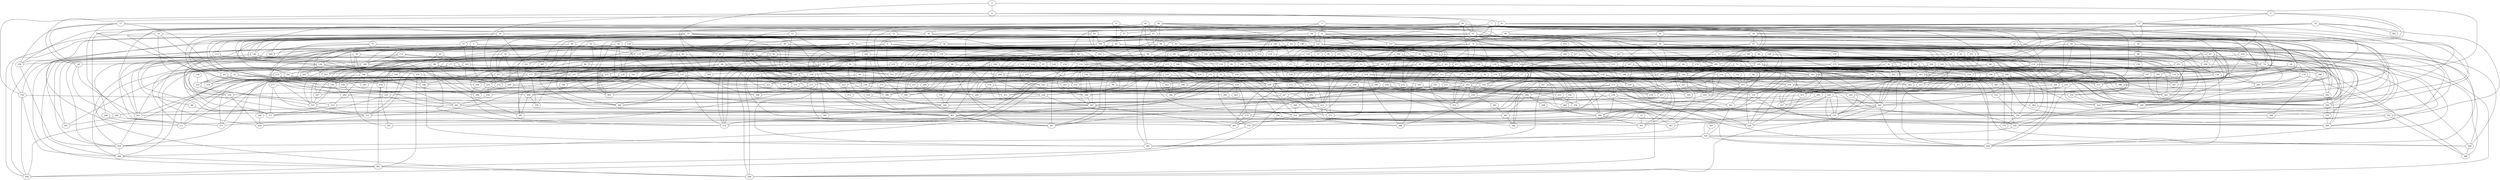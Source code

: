 strict graph "gnp_random_graph(400,0.015)" {
0;
1;
2;
3;
4;
5;
6;
7;
8;
9;
10;
11;
12;
13;
14;
15;
16;
17;
18;
19;
20;
21;
22;
23;
24;
25;
26;
27;
28;
29;
30;
31;
32;
33;
34;
35;
36;
37;
38;
39;
40;
41;
42;
43;
44;
45;
46;
47;
48;
49;
50;
51;
52;
53;
54;
55;
56;
57;
58;
59;
60;
61;
62;
63;
64;
65;
66;
67;
68;
69;
70;
71;
72;
73;
74;
75;
76;
77;
78;
79;
80;
81;
82;
83;
84;
85;
86;
87;
88;
89;
90;
91;
92;
93;
94;
95;
96;
97;
98;
99;
100;
101;
102;
103;
104;
105;
106;
107;
108;
109;
110;
111;
112;
113;
114;
115;
116;
117;
118;
119;
120;
121;
122;
123;
124;
125;
126;
127;
128;
129;
130;
131;
132;
133;
134;
135;
136;
137;
138;
139;
140;
141;
142;
143;
144;
145;
146;
147;
148;
149;
150;
151;
152;
153;
154;
155;
156;
157;
158;
159;
160;
161;
162;
163;
164;
165;
166;
167;
168;
169;
170;
171;
172;
173;
174;
175;
176;
177;
178;
179;
180;
181;
182;
183;
184;
185;
186;
187;
188;
189;
190;
191;
192;
193;
194;
195;
196;
197;
198;
199;
200;
201;
202;
203;
204;
205;
206;
207;
208;
209;
210;
211;
212;
213;
214;
215;
216;
217;
218;
219;
220;
221;
222;
223;
224;
225;
226;
227;
228;
229;
230;
231;
232;
233;
234;
235;
236;
237;
238;
239;
240;
241;
242;
243;
244;
245;
246;
247;
248;
249;
250;
251;
252;
253;
254;
255;
256;
257;
258;
259;
260;
261;
262;
263;
264;
265;
266;
267;
268;
269;
270;
271;
272;
273;
274;
275;
276;
277;
278;
279;
280;
281;
282;
283;
284;
285;
286;
287;
288;
289;
290;
291;
292;
293;
294;
295;
296;
297;
298;
299;
300;
301;
302;
303;
304;
305;
306;
307;
308;
309;
310;
311;
312;
313;
314;
315;
316;
317;
318;
319;
320;
321;
322;
323;
324;
325;
326;
327;
328;
329;
330;
331;
332;
333;
334;
335;
336;
337;
338;
339;
340;
341;
342;
343;
344;
345;
346;
347;
348;
349;
350;
351;
352;
353;
354;
355;
356;
357;
358;
359;
360;
361;
362;
363;
364;
365;
366;
367;
368;
369;
370;
371;
372;
373;
374;
375;
376;
377;
378;
379;
380;
381;
382;
383;
384;
385;
386;
387;
388;
389;
390;
391;
392;
393;
394;
395;
396;
397;
398;
399;
0 -- 27  [is_available=True, prob="0.51019148944"];
0 -- 28  [is_available=True, prob="0.994513896391"];
0 -- 302  [is_available=True, prob="1.0"];
0 -- 143  [is_available=True, prob="1.0"];
1 -- 130  [is_available=True, prob="1.0"];
1 -- 135  [is_available=True, prob="0.308744766303"];
1 -- 348  [is_available=True, prob="1.0"];
1 -- 143  [is_available=True, prob="0.526939648629"];
1 -- 370  [is_available=True, prob="0.611807300163"];
1 -- 249  [is_available=True, prob="0.939449463908"];
1 -- 91  [is_available=True, prob="0.245050622857"];
1 -- 252  [is_available=True, prob="1.0"];
1 -- 381  [is_available=True, prob="0.666271132657"];
2 -- 380  [is_available=True, prob="0.172078458217"];
2 -- 347  [is_available=True, prob="1.0"];
2 -- 4  [is_available=True, prob="0.638311220794"];
3 -- 132  [is_available=True, prob="0.933905813749"];
3 -- 8  [is_available=True, prob="0.264752852107"];
3 -- 140  [is_available=True, prob="0.0602033063199"];
3 -- 302  [is_available=True, prob="1.0"];
3 -- 112  [is_available=True, prob="0.662469474996"];
3 -- 148  [is_available=True, prob="0.213567827825"];
3 -- 348  [is_available=True, prob="1.0"];
4 -- 41  [is_available=True, prob="0.125674320777"];
4 -- 249  [is_available=True, prob="0.831969717939"];
4 -- 150  [is_available=True, prob="0.486824674205"];
4 -- 31  [is_available=True, prob="0.268032214878"];
5 -- 272  [is_available=True, prob="0.960960120672"];
5 -- 51  [is_available=True, prob="0.841459734291"];
5 -- 196  [is_available=True, prob="0.904649033279"];
5 -- 219  [is_available=True, prob="1.0"];
5 -- 343  [is_available=True, prob="1.0"];
6 -- 57  [is_available=True, prob="0.339987835837"];
6 -- 282  [is_available=True, prob="0.432117641124"];
6 -- 83  [is_available=True, prob="0.799818338208"];
6 -- 244  [is_available=True, prob="0.717651146252"];
6 -- 101  [is_available=True, prob="0.80876413778"];
7 -- 322  [is_available=True, prob="0.528030158062"];
7 -- 315  [is_available=True, prob="0.141367485713"];
7 -- 262  [is_available=True, prob="0.34452506041"];
7 -- 231  [is_available=True, prob="1.0"];
7 -- 206  [is_available=True, prob="0.68053950035"];
7 -- 175  [is_available=True, prob="0.312937378788"];
7 -- 240  [is_available=True, prob="1.0"];
7 -- 312  [is_available=True, prob="0.416015447591"];
7 -- 57  [is_available=True, prob="0.846915729713"];
7 -- 271  [is_available=True, prob="1.0"];
8 -- 164  [is_available=True, prob="0.207288360914"];
8 -- 54  [is_available=True, prob="0.870157432579"];
8 -- 235  [is_available=True, prob="0.307234575179"];
8 -- 49  [is_available=True, prob="0.667663460298"];
8 -- 115  [is_available=True, prob="0.693358790272"];
8 -- 340  [is_available=True, prob="0.616127707142"];
8 -- 118  [is_available=True, prob="0.238029001774"];
8 -- 122  [is_available=True, prob="1.0"];
8 -- 157  [is_available=True, prob="0.886736402729"];
9 -- 161  [is_available=True, prob="0.464232317728"];
9 -- 260  [is_available=True, prob="0.442004913065"];
9 -- 39  [is_available=True, prob="1.0"];
9 -- 364  [is_available=True, prob="0.160673191951"];
9 -- 298  [is_available=True, prob="0.548516776288"];
9 -- 395  [is_available=True, prob="0.235647050914"];
9 -- 44  [is_available=True, prob="0.634246750087"];
9 -- 146  [is_available=True, prob="0.0559948945624"];
9 -- 92  [is_available=True, prob="0.250540373868"];
10 -- 321  [is_available=True, prob="1.0"];
10 -- 22  [is_available=True, prob="0.183798458251"];
10 -- 295  [is_available=True, prob="1.0"];
10 -- 330  [is_available=True, prob="0.673914150867"];
10 -- 327  [is_available=True, prob="0.503496667106"];
10 -- 54  [is_available=True, prob="0.833654980656"];
10 -- 152  [is_available=True, prob="0.394596120857"];
10 -- 150  [is_available=True, prob="1.0"];
11 -- 32  [is_available=True, prob="1.0"];
11 -- 224  [is_available=True, prob="0.361040542875"];
11 -- 330  [is_available=True, prob="0.748825271656"];
11 -- 15  [is_available=True, prob="0.560005943578"];
11 -- 371  [is_available=True, prob="1.0"];
11 -- 28  [is_available=True, prob="0.915681897577"];
12 -- 260  [is_available=True, prob="1.0"];
12 -- 394  [is_available=True, prob="0.857500916398"];
12 -- 240  [is_available=True, prob="0.954872311038"];
12 -- 52  [is_available=True, prob="1.0"];
12 -- 182  [is_available=True, prob="0.334984740931"];
12 -- 215  [is_available=True, prob="0.498809793954"];
13 -- 157  [is_available=True, prob="0.712092603298"];
13 -- 113  [is_available=True, prob="1.0"];
13 -- 125  [is_available=True, prob="0.043178767399"];
13 -- 61  [is_available=True, prob="1.0"];
13 -- 77  [is_available=True, prob="0.654094863558"];
14 -- 397  [is_available=True, prob="0.162501389864"];
15 -- 265  [is_available=True, prob="0.435129387909"];
15 -- 293  [is_available=True, prob="0.467687727935"];
15 -- 235  [is_available=True, prob="1.0"];
16 -- 122  [is_available=True, prob="1.0"];
16 -- 308  [is_available=True, prob="0.62203577792"];
16 -- 394  [is_available=True, prob="0.872609808664"];
16 -- 334  [is_available=True, prob="0.331617909691"];
17 -- 265  [is_available=True, prob="0.787750417215"];
17 -- 234  [is_available=True, prob="1.0"];
17 -- 164  [is_available=True, prob="0.310987781915"];
18 -- 216  [is_available=True, prob="0.658077145386"];
18 -- 114  [is_available=True, prob="0.446046360706"];
19 -- 234  [is_available=True, prob="1.0"];
19 -- 267  [is_available=True, prob="0.637102545243"];
19 -- 342  [is_available=True, prob="0.314319769157"];
19 -- 119  [is_available=True, prob="0.779637050324"];
20 -- 162  [is_available=True, prob="0.126777584568"];
20 -- 357  [is_available=True, prob="1.0"];
20 -- 206  [is_available=True, prob="1.0"];
20 -- 382  [is_available=True, prob="1.0"];
20 -- 29  [is_available=True, prob="0.0391482265835"];
20 -- 254  [is_available=True, prob="1.0"];
21 -- 262  [is_available=True, prob="0.330165587065"];
21 -- 55  [is_available=True, prob="0.303885806118"];
21 -- 77  [is_available=True, prob="0.0608756285641"];
21 -- 119  [is_available=True, prob="1.0"];
21 -- 378  [is_available=True, prob="0.806070147016"];
21 -- 60  [is_available=True, prob="1.0"];
21 -- 317  [is_available=True, prob="0.289833261086"];
22 -- 368  [is_available=True, prob="0.863442080766"];
22 -- 316  [is_available=True, prob="0.187240059736"];
22 -- 250  [is_available=True, prob="0.551792498968"];
22 -- 334  [is_available=True, prob="0.930422727881"];
23 -- 329  [is_available=True, prob="0.83782811884"];
23 -- 154  [is_available=True, prob="0.59853351263"];
23 -- 131  [is_available=True, prob="0.649289676714"];
23 -- 28  [is_available=True, prob="1.0"];
23 -- 239  [is_available=True, prob="0.213381805454"];
24 -- 48  [is_available=True, prob="0.258775887482"];
24 -- 297  [is_available=True, prob="1.0"];
24 -- 179  [is_available=True, prob="0.865767713923"];
25 -- 290  [is_available=True, prob="0.473496570368"];
25 -- 350  [is_available=True, prob="0.433991681712"];
25 -- 214  [is_available=True, prob="0.412342265069"];
26 -- 32  [is_available=True, prob="0.481419679979"];
26 -- 160  [is_available=True, prob="0.876878538511"];
26 -- 34  [is_available=True, prob="0.0127509485576"];
26 -- 390  [is_available=True, prob="1.0"];
26 -- 72  [is_available=True, prob="0.0501870051355"];
26 -- 329  [is_available=True, prob="0.28140529828"];
26 -- 212  [is_available=True, prob="0.400936107194"];
26 -- 53  [is_available=True, prob="0.0496015512017"];
26 -- 56  [is_available=True, prob="1.0"];
26 -- 317  [is_available=True, prob="1.0"];
26 -- 318  [is_available=True, prob="0.768924461211"];
26 -- 31  [is_available=True, prob="0.789270409002"];
27 -- 129  [is_available=True, prob="0.552168826206"];
27 -- 197  [is_available=True, prob="0.00317172996346"];
27 -- 295  [is_available=True, prob="0.194420875072"];
27 -- 40  [is_available=True, prob="0.11218439025"];
27 -- 265  [is_available=True, prob="0.605989000456"];
27 -- 267  [is_available=True, prob="0.232671396238"];
27 -- 204  [is_available=True, prob="0.802641309976"];
27 -- 270  [is_available=True, prob="1.0"];
27 -- 332  [is_available=True, prob="1.0"];
27 -- 253  [is_available=True, prob="0.643770802436"];
28 -- 296  [is_available=True, prob="0.422554424687"];
28 -- 345  [is_available=True, prob="0.807162423551"];
29 -- 65  [is_available=True, prob="1.0"];
29 -- 109  [is_available=True, prob="0.289567182641"];
29 -- 213  [is_available=True, prob="0.0206144019858"];
29 -- 184  [is_available=True, prob="0.426475273991"];
29 -- 315  [is_available=True, prob="1.0"];
29 -- 94  [is_available=True, prob="1.0"];
30 -- 386  [is_available=True, prob="0.799003596205"];
30 -- 43  [is_available=True, prob="0.61930240333"];
30 -- 358  [is_available=True, prob="0.0314651984883"];
30 -- 138  [is_available=True, prob="0.236964009167"];
30 -- 331  [is_available=True, prob="0.0129762777736"];
30 -- 47  [is_available=True, prob="0.0650567861263"];
30 -- 209  [is_available=True, prob="1.0"];
30 -- 211  [is_available=True, prob="1.0"];
31 -- 257  [is_available=True, prob="0.749482709428"];
31 -- 228  [is_available=True, prob="1.0"];
31 -- 69  [is_available=True, prob="0.911562451231"];
31 -- 295  [is_available=True, prob="0.633636560104"];
31 -- 183  [is_available=True, prob="0.417663316"];
31 -- 59  [is_available=True, prob="0.231391386717"];
31 -- 380  [is_available=True, prob="0.667468741402"];
32 -- 395  [is_available=True, prob="0.779263564806"];
32 -- 232  [is_available=True, prob="0.527050500469"];
32 -- 45  [is_available=True, prob="1.0"];
32 -- 286  [is_available=True, prob="0.278961518329"];
32 -- 159  [is_available=True, prob="0.0706319384765"];
33 -- 225  [is_available=True, prob="0.365873111681"];
33 -- 138  [is_available=True, prob="1.0"];
33 -- 396  [is_available=True, prob="0.296825992372"];
33 -- 275  [is_available=True, prob="0.781843175987"];
33 -- 182  [is_available=True, prob="0.843132105642"];
33 -- 311  [is_available=True, prob="0.331242871646"];
34 -- 357  [is_available=True, prob="0.559691833124"];
34 -- 304  [is_available=True, prob="0.598549429023"];
34 -- 114  [is_available=True, prob="1.0"];
34 -- 339  [is_available=True, prob="0.930821034455"];
34 -- 282  [is_available=True, prob="0.785077319243"];
34 -- 190  [is_available=True, prob="0.55287585184"];
35 -- 139  [is_available=True, prob="0.957988291266"];
35 -- 319  [is_available=True, prob="0.855216512377"];
36 -- 80  [is_available=True, prob="0.549016180315"];
36 -- 128  [is_available=True, prob="0.550591391061"];
36 -- 130  [is_available=True, prob="0.407927775687"];
36 -- 156  [is_available=True, prob="0.475575104951"];
36 -- 125  [is_available=True, prob="1.0"];
37 -- 215  [is_available=True, prob="0.670031163394"];
37 -- 119  [is_available=True, prob="0.862388614067"];
38 -- 328  [is_available=True, prob="1.0"];
38 -- 331  [is_available=True, prob="0.959166926722"];
38 -- 186  [is_available=True, prob="0.0759397942324"];
38 -- 195  [is_available=True, prob="1.0"];
38 -- 295  [is_available=True, prob="1.0"];
39 -- 232  [is_available=True, prob="0.503501810088"];
39 -- 346  [is_available=True, prob="0.480492242947"];
39 -- 156  [is_available=True, prob="0.625870194832"];
39 -- 237  [is_available=True, prob="0.428889344712"];
40 -- 112  [is_available=True, prob="0.737285131485"];
40 -- 307  [is_available=True, prob="0.310148877329"];
40 -- 250  [is_available=True, prob="1.0"];
40 -- 55  [is_available=True, prob="0.790858007572"];
41 -- 64  [is_available=True, prob="1.0"];
41 -- 326  [is_available=True, prob="0.335867730484"];
41 -- 371  [is_available=True, prob="0.925493733992"];
41 -- 85  [is_available=True, prob="1.0"];
41 -- 312  [is_available=True, prob="0.012555117423"];
41 -- 351  [is_available=True, prob="0.912159542052"];
42 -- 330  [is_available=True, prob="0.15877835833"];
42 -- 43  [is_available=True, prob="1.0"];
42 -- 220  [is_available=True, prob="0.353223820411"];
42 -- 245  [is_available=True, prob="1.0"];
42 -- 247  [is_available=True, prob="0.860340605911"];
43 -- 288  [is_available=True, prob="1.0"];
43 -- 322  [is_available=True, prob="1.0"];
43 -- 72  [is_available=True, prob="1.0"];
43 -- 109  [is_available=True, prob="0.882773425324"];
43 -- 283  [is_available=True, prob="1.0"];
44 -- 253  [is_available=True, prob="1.0"];
44 -- 189  [is_available=True, prob="0.640429787169"];
44 -- 119  [is_available=True, prob="0.0645956596644"];
45 -- 49  [is_available=True, prob="1.0"];
45 -- 107  [is_available=True, prob="1.0"];
45 -- 161  [is_available=True, prob="1.0"];
46 -- 293  [is_available=True, prob="0.968670485956"];
46 -- 359  [is_available=True, prob="1.0"];
46 -- 329  [is_available=True, prob="0.163674424926"];
46 -- 205  [is_available=True, prob="0.0994168046091"];
46 -- 206  [is_available=True, prob="0.452798723238"];
46 -- 282  [is_available=True, prob="0.0215131911944"];
47 -- 380  [is_available=True, prob="1.0"];
47 -- 84  [is_available=True, prob="0.0124444553166"];
47 -- 310  [is_available=True, prob="0.714440688282"];
48 -- 261  [is_available=True, prob="0.312445595626"];
48 -- 313  [is_available=True, prob="0.515191599438"];
48 -- 252  [is_available=True, prob="0.183650851281"];
48 -- 158  [is_available=True, prob="0.0507413729318"];
48 -- 389  [is_available=True, prob="0.433743550788"];
49 -- 387  [is_available=True, prob="0.150213304487"];
49 -- 295  [is_available=True, prob="0.854591948772"];
49 -- 375  [is_available=True, prob="0.347830168667"];
49 -- 81  [is_available=True, prob="0.289591848927"];
49 -- 182  [is_available=True, prob="1.0"];
49 -- 119  [is_available=True, prob="0.131633761095"];
49 -- 121  [is_available=True, prob="1.0"];
50 -- 207  [is_available=True, prob="1.0"];
50 -- 196  [is_available=True, prob="1.0"];
50 -- 215  [is_available=True, prob="0.248380201081"];
50 -- 87  [is_available=True, prob="0.153990631266"];
51 -- 321  [is_available=True, prob="1.0"];
51 -- 195  [is_available=True, prob="0.754075067559"];
51 -- 343  [is_available=True, prob="0.203412638222"];
51 -- 125  [is_available=True, prob="0.015992897209"];
51 -- 223  [is_available=True, prob="0.388654114907"];
52 -- 354  [is_available=True, prob="1.0"];
52 -- 232  [is_available=True, prob="1.0"];
52 -- 137  [is_available=True, prob="1.0"];
52 -- 368  [is_available=True, prob="1.0"];
52 -- 306  [is_available=True, prob="0.109870640059"];
52 -- 115  [is_available=True, prob="0.241591276948"];
52 -- 377  [is_available=True, prob="0.178927709966"];
52 -- 345  [is_available=True, prob="0.190684579088"];
52 -- 95  [is_available=True, prob="0.044072533799"];
53 -- 224  [is_available=True, prob="0.660524462904"];
53 -- 99  [is_available=True, prob="1.0"];
53 -- 295  [is_available=True, prob="1.0"];
53 -- 368  [is_available=True, prob="1.0"];
53 -- 114  [is_available=True, prob="0.802316225447"];
54 -- 75  [is_available=True, prob="0.622845851581"];
54 -- 100  [is_available=True, prob="0.743273843247"];
54 -- 150  [is_available=True, prob="0.606867455158"];
55 -- 201  [is_available=True, prob="0.0361252525546"];
55 -- 366  [is_available=True, prob="1.0"];
55 -- 303  [is_available=True, prob="0.30388948817"];
55 -- 209  [is_available=True, prob="0.870378204846"];
55 -- 307  [is_available=True, prob="0.303022088885"];
55 -- 218  [is_available=True, prob="1.0"];
55 -- 155  [is_available=True, prob="0.867078051215"];
55 -- 188  [is_available=True, prob="0.932509372824"];
55 -- 221  [is_available=True, prob="1.0"];
56 -- 325  [is_available=True, prob="0.935394732032"];
56 -- 174  [is_available=True, prob="0.369039676828"];
56 -- 86  [is_available=True, prob="1.0"];
56 -- 111  [is_available=True, prob="0.333304457015"];
57 -- 169  [is_available=True, prob="0.485026604721"];
57 -- 109  [is_available=True, prob="0.921622133976"];
58 -- 67  [is_available=True, prob="0.901333718096"];
58 -- 100  [is_available=True, prob="1.0"];
58 -- 388  [is_available=True, prob="0.23231440556"];
58 -- 369  [is_available=True, prob="0.2571677388"];
58 -- 313  [is_available=True, prob="0.306014130796"];
58 -- 223  [is_available=True, prob="0.104571850532"];
58 -- 383  [is_available=True, prob="1.0"];
59 -- 133  [is_available=True, prob="0.694889513594"];
59 -- 199  [is_available=True, prob="0.806198495409"];
59 -- 205  [is_available=True, prob="0.409979767639"];
59 -- 303  [is_available=True, prob="1.0"];
59 -- 189  [is_available=True, prob="0.167132603494"];
60 -- 133  [is_available=True, prob="1.0"];
60 -- 359  [is_available=True, prob="0.763343818597"];
60 -- 364  [is_available=True, prob="0.883437245657"];
60 -- 236  [is_available=True, prob="1.0"];
60 -- 339  [is_available=True, prob="1.0"];
60 -- 345  [is_available=True, prob="0.00729169641104"];
60 -- 190  [is_available=True, prob="0.281089219444"];
60 -- 127  [is_available=True, prob="1.0"];
61 -- 132  [is_available=True, prob="0.375307086243"];
61 -- 236  [is_available=True, prob="0.366112001594"];
61 -- 335  [is_available=True, prob="0.045436029196"];
61 -- 212  [is_available=True, prob="1.0"];
61 -- 303  [is_available=True, prob="1.0"];
62 -- 169  [is_available=True, prob="0.655239569313"];
62 -- 399  [is_available=True, prob="0.378229049267"];
63 -- 272  [is_available=True, prob="0.519006853834"];
63 -- 336  [is_available=True, prob="1.0"];
63 -- 109  [is_available=True, prob="0.0717745840029"];
63 -- 222  [is_available=True, prob="1.0"];
63 -- 197  [is_available=True, prob="0.992116226352"];
64 -- 264  [is_available=True, prob="0.943080861612"];
64 -- 203  [is_available=True, prob="0.951670778751"];
64 -- 140  [is_available=True, prob="0.127250612426"];
64 -- 178  [is_available=True, prob="0.745168693331"];
64 -- 87  [is_available=True, prob="0.377338326587"];
64 -- 88  [is_available=True, prob="0.644337642097"];
64 -- 122  [is_available=True, prob="1.0"];
64 -- 265  [is_available=True, prob="0.443526093953"];
64 -- 190  [is_available=True, prob="0.40111281452"];
64 -- 319  [is_available=True, prob="0.9148025012"];
65 -- 98  [is_available=True, prob="0.656137115386"];
65 -- 229  [is_available=True, prob="0.339144837382"];
65 -- 136  [is_available=True, prob="1.0"];
65 -- 170  [is_available=True, prob="0.424443117834"];
65 -- 139  [is_available=True, prob="1.0"];
65 -- 258  [is_available=True, prob="0.531139858119"];
65 -- 121  [is_available=True, prob="0.425455488469"];
66 -- 225  [is_available=True, prob="0.159442470559"];
66 -- 99  [is_available=True, prob="0.861132432756"];
66 -- 164  [is_available=True, prob="0.479668835953"];
66 -- 70  [is_available=True, prob="1.0"];
66 -- 395  [is_available=True, prob="0.10396161217"];
66 -- 387  [is_available=True, prob="0.531935864644"];
66 -- 84  [is_available=True, prob="1.0"];
67 -- 100  [is_available=True, prob="1.0"];
67 -- 327  [is_available=True, prob="0.0676621776029"];
67 -- 72  [is_available=True, prob="0.069335592277"];
67 -- 236  [is_available=True, prob="0.0398244034998"];
67 -- 360  [is_available=True, prob="0.0707141515334"];
67 -- 319  [is_available=True, prob="1.0"];
68 -- 201  [is_available=True, prob="0.124830278948"];
68 -- 90  [is_available=True, prob="1.0"];
68 -- 307  [is_available=True, prob="1.0"];
68 -- 260  [is_available=True, prob="0.850609721399"];
68 -- 245  [is_available=True, prob="0.888957488528"];
69 -- 81  [is_available=True, prob="0.27437919829"];
69 -- 188  [is_available=True, prob="0.541461766701"];
69 -- 358  [is_available=True, prob="0.883477179777"];
70 -- 160  [is_available=True, prob="0.0125218302066"];
70 -- 259  [is_available=True, prob="0.537855788282"];
70 -- 164  [is_available=True, prob="0.117637625892"];
70 -- 332  [is_available=True, prob="0.245935429597"];
70 -- 367  [is_available=True, prob="0.90986364294"];
70 -- 307  [is_available=True, prob="0.425203630683"];
70 -- 310  [is_available=True, prob="0.921395840128"];
70 -- 379  [is_available=True, prob="0.868280303303"];
71 -- 192  [is_available=True, prob="0.919450093943"];
71 -- 233  [is_available=True, prob="0.520745793673"];
71 -- 266  [is_available=True, prob="0.661787386551"];
71 -- 262  [is_available=True, prob="0.998666341594"];
72 -- 192  [is_available=True, prob="0.347752455428"];
72 -- 179  [is_available=True, prob="0.180165368671"];
72 -- 116  [is_available=True, prob="0.137540979487"];
72 -- 355  [is_available=True, prob="0.502135806096"];
72 -- 308  [is_available=True, prob="0.0340305701742"];
72 -- 349  [is_available=True, prob="0.361486021309"];
73 -- 112  [is_available=True, prob="0.48896012106"];
73 -- 329  [is_available=True, prob="0.724068982586"];
73 -- 108  [is_available=True, prob="1.0"];
73 -- 377  [is_available=True, prob="0.617342667381"];
74 -- 385  [is_available=True, prob="0.839745796266"];
74 -- 89  [is_available=True, prob="1.0"];
74 -- 82  [is_available=True, prob="0.699603796212"];
74 -- 366  [is_available=True, prob="1.0"];
74 -- 337  [is_available=True, prob="0.96055943819"];
75 -- 390  [is_available=True, prob="0.878632417859"];
75 -- 143  [is_available=True, prob="1.0"];
75 -- 272  [is_available=True, prob="1.0"];
75 -- 276  [is_available=True, prob="0.193648217843"];
75 -- 120  [is_available=True, prob="1.0"];
75 -- 255  [is_available=True, prob="1.0"];
75 -- 159  [is_available=True, prob="0.81229273625"];
76 -- 272  [is_available=True, prob="1.0"];
76 -- 338  [is_available=True, prob="0.55258332882"];
76 -- 196  [is_available=True, prob="0.0736878494882"];
76 -- 87  [is_available=True, prob="0.919196153766"];
77 -- 191  [is_available=True, prob="0.536878312151"];
77 -- 163  [is_available=True, prob="0.734751020481"];
77 -- 338  [is_available=True, prob="0.678833177831"];
78 -- 102  [is_available=True, prob="1.0"];
78 -- 203  [is_available=True, prob="1.0"];
78 -- 301  [is_available=True, prob="1.0"];
78 -- 398  [is_available=True, prob="1.0"];
78 -- 239  [is_available=True, prob="1.0"];
78 -- 87  [is_available=True, prob="0.582342641143"];
78 -- 207  [is_available=True, prob="1.0"];
78 -- 156  [is_available=True, prob="1.0"];
79 -- 371  [is_available=True, prob="1.0"];
79 -- 245  [is_available=True, prob="0.47192788025"];
79 -- 230  [is_available=True, prob="0.00583165070771"];
80 -- 299  [is_available=True, prob="0.428612853798"];
80 -- 275  [is_available=True, prob="0.878323021896"];
80 -- 389  [is_available=True, prob="0.857697421489"];
81 -- 192  [is_available=True, prob="1.0"];
81 -- 123  [is_available=True, prob="0.446912440082"];
81 -- 244  [is_available=True, prob="1.0"];
82 -- 89  [is_available=True, prob="0.251591700687"];
82 -- 114  [is_available=True, prob="1.0"];
82 -- 154  [is_available=True, prob="1.0"];
82 -- 190  [is_available=True, prob="0.601017828067"];
83 -- 386  [is_available=True, prob="0.717599645519"];
83 -- 367  [is_available=True, prob="0.303202004134"];
83 -- 374  [is_available=True, prob="0.604632327148"];
83 -- 312  [is_available=True, prob="0.350316619352"];
83 -- 91  [is_available=True, prob="0.0786994478162"];
83 -- 286  [is_available=True, prob="0.454943072488"];
84 -- 328  [is_available=True, prob="0.329842509107"];
84 -- 275  [is_available=True, prob="0.307711358028"];
84 -- 374  [is_available=True, prob="0.286508418021"];
84 -- 251  [is_available=True, prob="1.0"];
84 -- 156  [is_available=True, prob="1.0"];
85 -- 299  [is_available=True, prob="1.0"];
85 -- 308  [is_available=True, prob="0.248785625645"];
85 -- 316  [is_available=True, prob="1.0"];
86 -- 390  [is_available=True, prob="0.312514188989"];
86 -- 396  [is_available=True, prob="0.142022016306"];
86 -- 206  [is_available=True, prob="1.0"];
86 -- 207  [is_available=True, prob="0.128888716"];
86 -- 349  [is_available=True, prob="0.374687794537"];
87 -- 332  [is_available=True, prob="0.0545099872063"];
87 -- 173  [is_available=True, prob="0.736820807154"];
87 -- 239  [is_available=True, prob="0.464880569474"];
87 -- 182  [is_available=True, prob="0.370395258922"];
88 -- 377  [is_available=True, prob="1.0"];
89 -- 288  [is_available=True, prob="0.824115584584"];
89 -- 196  [is_available=True, prob="0.592431650499"];
89 -- 198  [is_available=True, prob="0.266266845144"];
89 -- 333  [is_available=True, prob="0.962380383044"];
89 -- 275  [is_available=True, prob="0.568849695759"];
90 -- 307  [is_available=True, prob="0.933516197777"];
91 -- 258  [is_available=True, prob="1.0"];
91 -- 228  [is_available=True, prob="0.431738751168"];
91 -- 265  [is_available=True, prob="0.224119631356"];
91 -- 170  [is_available=True, prob="0.164264200719"];
91 -- 343  [is_available=True, prob="0.55485731364"];
91 -- 217  [is_available=True, prob="0.0942063329839"];
92 -- 131  [is_available=True, prob="0.126956209223"];
92 -- 391  [is_available=True, prob="0.622903287989"];
92 -- 209  [is_available=True, prob="0.864631441269"];
92 -- 244  [is_available=True, prob="0.955467797059"];
92 -- 185  [is_available=True, prob="1.0"];
92 -- 380  [is_available=True, prob="0.465050957828"];
93 -- 154  [is_available=True, prob="1.0"];
93 -- 148  [is_available=True, prob="1.0"];
93 -- 398  [is_available=True, prob="0.808041297296"];
94 -- 338  [is_available=True, prob="0.776103558438"];
94 -- 351  [is_available=True, prob="0.010479400737"];
95 -- 195  [is_available=True, prob="0.706096304923"];
95 -- 251  [is_available=True, prob="0.499764970501"];
95 -- 235  [is_available=True, prob="0.595143587717"];
96 -- 250  [is_available=True, prob="1.0"];
96 -- 261  [is_available=True, prob="0.1664731425"];
97 -- 163  [is_available=True, prob="1.0"];
97 -- 374  [is_available=True, prob="1.0"];
98 -- 192  [is_available=True, prob="1.0"];
98 -- 262  [is_available=True, prob="1.0"];
98 -- 265  [is_available=True, prob="1.0"];
98 -- 320  [is_available=True, prob="0.129388731234"];
98 -- 279  [is_available=True, prob="0.948818712677"];
98 -- 187  [is_available=True, prob="1.0"];
99 -- 259  [is_available=True, prob="0.5067198218"];
99 -- 261  [is_available=True, prob="0.464428185438"];
99 -- 367  [is_available=True, prob="1.0"];
99 -- 374  [is_available=True, prob="0.211269588081"];
99 -- 183  [is_available=True, prob="0.970926530071"];
99 -- 287  [is_available=True, prob="0.759945022316"];
100 -- 209  [is_available=True, prob="0.485922551628"];
100 -- 389  [is_available=True, prob="1.0"];
101 -- 176  [is_available=True, prob="0.802512623319"];
101 -- 372  [is_available=True, prob="1.0"];
101 -- 236  [is_available=True, prob="1.0"];
102 -- 259  [is_available=True, prob="0.864910152428"];
102 -- 125  [is_available=True, prob="0.508068594173"];
103 -- 132  [is_available=True, prob="1.0"];
103 -- 389  [is_available=True, prob="0.680128829806"];
103 -- 263  [is_available=True, prob="0.539448203158"];
103 -- 173  [is_available=True, prob="0.885715848191"];
103 -- 186  [is_available=True, prob="1.0"];
103 -- 357  [is_available=True, prob="0.311739702953"];
104 -- 256  [is_available=True, prob="0.702230009314"];
104 -- 161  [is_available=True, prob="0.46062729406"];
104 -- 291  [is_available=True, prob="0.341330955213"];
104 -- 197  [is_available=True, prob="0.533508613389"];
104 -- 201  [is_available=True, prob="0.736424848251"];
105 -- 240  [is_available=True, prob="0.627104660767"];
105 -- 289  [is_available=True, prob="0.922316794021"];
105 -- 154  [is_available=True, prob="0.997149652607"];
105 -- 314  [is_available=True, prob="1.0"];
105 -- 118  [is_available=True, prob="1.0"];
106 -- 173  [is_available=True, prob="0.318403352131"];
107 -- 304  [is_available=True, prob="1.0"];
107 -- 348  [is_available=True, prob="0.2235395471"];
107 -- 134  [is_available=True, prob="0.526736629422"];
107 -- 165  [is_available=True, prob="0.419358643944"];
108 -- 311  [is_available=True, prob="0.731098026857"];
109 -- 162  [is_available=True, prob="0.959552916369"];
109 -- 132  [is_available=True, prob="0.349694009944"];
109 -- 133  [is_available=True, prob="0.119441160981"];
109 -- 136  [is_available=True, prob="0.1997144829"];
109 -- 148  [is_available=True, prob="0.749718983502"];
109 -- 213  [is_available=True, prob="0.244571334454"];
110 -- 248  [is_available=True, prob="0.938686783299"];
110 -- 274  [is_available=True, prob="0.607482945719"];
110 -- 252  [is_available=True, prob="0.0997033862969"];
111 -- 304  [is_available=True, prob="0.941013443475"];
111 -- 116  [is_available=True, prob="1.0"];
111 -- 190  [is_available=True, prob="0.0231101155668"];
112 -- 161  [is_available=True, prob="1.0"];
112 -- 290  [is_available=True, prob="0.708782421303"];
112 -- 176  [is_available=True, prob="0.638260605068"];
112 -- 181  [is_available=True, prob="0.843736796999"];
112 -- 344  [is_available=True, prob="0.813183468643"];
113 -- 369  [is_available=True, prob="0.357074602649"];
113 -- 148  [is_available=True, prob="0.720928958041"];
114 -- 291  [is_available=True, prob="1.0"];
115 -- 355  [is_available=True, prob="0.697802948507"];
115 -- 132  [is_available=True, prob="0.223718884876"];
115 -- 391  [is_available=True, prob="0.327907371533"];
115 -- 329  [is_available=True, prob="0.55249823922"];
115 -- 307  [is_available=True, prob="0.823553240877"];
115 -- 181  [is_available=True, prob="0.572135827874"];
115 -- 308  [is_available=True, prob="0.21117705292"];
116 -- 353  [is_available=True, prob="0.125117453342"];
116 -- 293  [is_available=True, prob="0.704384206057"];
116 -- 230  [is_available=True, prob="0.564196370665"];
116 -- 307  [is_available=True, prob="0.0469091601367"];
117 -- 131  [is_available=True, prob="0.605611376559"];
117 -- 364  [is_available=True, prob="0.877697110169"];
117 -- 333  [is_available=True, prob="0.878894931428"];
117 -- 238  [is_available=True, prob="0.978987452392"];
117 -- 398  [is_available=True, prob="0.103800365344"];
117 -- 373  [is_available=True, prob="0.366578591396"];
117 -- 278  [is_available=True, prob="0.562731036163"];
117 -- 283  [is_available=True, prob="0.215043808575"];
117 -- 351  [is_available=True, prob="0.964386239616"];
118 -- 181  [is_available=True, prob="1.0"];
118 -- 158  [is_available=True, prob="0.0372619857941"];
119 -- 262  [is_available=True, prob="1.0"];
119 -- 136  [is_available=True, prob="0.243856389154"];
119 -- 298  [is_available=True, prob="0.211288426562"];
119 -- 218  [is_available=True, prob="1.0"];
121 -- 370  [is_available=True, prob="0.617694202859"];
121 -- 151  [is_available=True, prob="0.64308829298"];
121 -- 324  [is_available=True, prob="0.151518487456"];
122 -- 368  [is_available=True, prob="0.223713386702"];
122 -- 162  [is_available=True, prob="1.0"];
122 -- 390  [is_available=True, prob="1.0"];
122 -- 271  [is_available=True, prob="0.517866411294"];
122 -- 232  [is_available=True, prob="1.0"];
122 -- 191  [is_available=True, prob="0.566531380134"];
123 -- 280  [is_available=True, prob="0.369943505159"];
123 -- 370  [is_available=True, prob="0.147177742648"];
123 -- 398  [is_available=True, prob="0.968263451742"];
124 -- 315  [is_available=True, prob="0.0227708822363"];
124 -- 322  [is_available=True, prob="0.0269278083303"];
124 -- 243  [is_available=True, prob="0.373929663637"];
124 -- 165  [is_available=True, prob="0.104571470756"];
124 -- 386  [is_available=True, prob="0.327364803658"];
125 -- 339  [is_available=True, prob="0.409514253081"];
125 -- 208  [is_available=True, prob="1.0"];
125 -- 273  [is_available=True, prob="0.988918124241"];
125 -- 374  [is_available=True, prob="0.128791966383"];
125 -- 156  [is_available=True, prob="0.658489354401"];
125 -- 287  [is_available=True, prob="1.0"];
126 -- 264  [is_available=True, prob="1.0"];
126 -- 233  [is_available=True, prob="0.242149980724"];
126 -- 191  [is_available=True, prob="0.94113027802"];
126 -- 320  [is_available=True, prob="0.344628962483"];
126 -- 135  [is_available=True, prob="1.0"];
127 -- 320  [is_available=True, prob="0.343133645327"];
127 -- 161  [is_available=True, prob="1.0"];
127 -- 176  [is_available=True, prob="0.786916785238"];
127 -- 178  [is_available=True, prob="0.597278281241"];
127 -- 180  [is_available=True, prob="0.570179365815"];
128 -- 185  [is_available=True, prob="0.200621396082"];
128 -- 194  [is_available=True, prob="0.236306191764"];
128 -- 235  [is_available=True, prob="0.984107927145"];
128 -- 349  [is_available=True, prob="0.0759718084449"];
129 -- 272  [is_available=True, prob="0.612968684601"];
129 -- 262  [is_available=True, prob="1.0"];
129 -- 391  [is_available=True, prob="0.959813573821"];
129 -- 237  [is_available=True, prob="0.718549002219"];
129 -- 208  [is_available=True, prob="0.417911445697"];
129 -- 307  [is_available=True, prob="1.0"];
129 -- 374  [is_available=True, prob="0.768778061833"];
130 -- 263  [is_available=True, prob="0.473562767502"];
130 -- 358  [is_available=True, prob="0.439634641384"];
130 -- 177  [is_available=True, prob="0.213319616719"];
131 -- 284  [is_available=True, prob="1.0"];
131 -- 375  [is_available=True, prob="0.0505514693568"];
132 -- 360  [is_available=True, prob="0.196130264854"];
132 -- 365  [is_available=True, prob="0.65086739408"];
132 -- 279  [is_available=True, prob="1.0"];
132 -- 347  [is_available=True, prob="0.348577083945"];
133 -- 252  [is_available=True, prob="0.254969797551"];
133 -- 189  [is_available=True, prob="0.809274160043"];
134 -- 153  [is_available=True, prob="1.0"];
134 -- 258  [is_available=True, prob="1.0"];
135 -- 323  [is_available=True, prob="1.0"];
135 -- 225  [is_available=True, prob="1.0"];
135 -- 168  [is_available=True, prob="0.0271107169056"];
135 -- 366  [is_available=True, prob="0.122662646749"];
135 -- 374  [is_available=True, prob="0.154124920361"];
135 -- 279  [is_available=True, prob="0.553386912848"];
135 -- 250  [is_available=True, prob="1.0"];
135 -- 251  [is_available=True, prob="0.00147289287176"];
135 -- 316  [is_available=True, prob="0.655004275389"];
136 -- 324  [is_available=True, prob="0.824366613164"];
136 -- 364  [is_available=True, prob="0.196213657794"];
136 -- 302  [is_available=True, prob="0.481519765767"];
136 -- 260  [is_available=True, prob="0.978550706762"];
137 -- 152  [is_available=True, prob="1.0"];
137 -- 204  [is_available=True, prob="0.342510378416"];
138 -- 257  [is_available=True, prob="0.106094426385"];
138 -- 392  [is_available=True, prob="0.537086886632"];
138 -- 298  [is_available=True, prob="0.592944022573"];
138 -- 173  [is_available=True, prob="0.262569772174"];
138 -- 174  [is_available=True, prob="0.969595032295"];
138 -- 176  [is_available=True, prob="1.0"];
138 -- 308  [is_available=True, prob="1.0"];
138 -- 154  [is_available=True, prob="1.0"];
139 -- 327  [is_available=True, prob="0.269485234136"];
139 -- 208  [is_available=True, prob="0.499510005408"];
139 -- 397  [is_available=True, prob="1.0"];
139 -- 176  [is_available=True, prob="0.242954732598"];
139 -- 145  [is_available=True, prob="0.62843819346"];
139 -- 311  [is_available=True, prob="0.454977828878"];
139 -- 312  [is_available=True, prob="0.269701473377"];
139 -- 223  [is_available=True, prob="1.0"];
140 -- 352  [is_available=True, prob="0.171145938944"];
140 -- 301  [is_available=True, prob="0.6312041664"];
140 -- 337  [is_available=True, prob="0.296001459723"];
140 -- 189  [is_available=True, prob="0.502534268554"];
140 -- 350  [is_available=True, prob="1.0"];
141 -- 166  [is_available=True, prob="0.126005936165"];
142 -- 307  [is_available=True, prob="1.0"];
143 -- 335  [is_available=True, prob="1.0"];
143 -- 320  [is_available=True, prob="0.780068714998"];
143 -- 209  [is_available=True, prob="0.591966766103"];
143 -- 183  [is_available=True, prob="0.147254967953"];
143 -- 218  [is_available=True, prob="0.00142201408411"];
143 -- 379  [is_available=True, prob="0.157630287449"];
144 -- 209  [is_available=True, prob="0.434443870773"];
144 -- 347  [is_available=True, prob="0.336142094629"];
144 -- 195  [is_available=True, prob="0.377415686691"];
144 -- 213  [is_available=True, prob="0.160436048742"];
144 -- 349  [is_available=True, prob="0.883923443988"];
145 -- 146  [is_available=True, prob="0.146618402772"];
145 -- 212  [is_available=True, prob="0.386643441454"];
145 -- 376  [is_available=True, prob="1.0"];
145 -- 345  [is_available=True, prob="0.612520322082"];
145 -- 218  [is_available=True, prob="1.0"];
145 -- 190  [is_available=True, prob="0.925168330075"];
146 -- 360  [is_available=True, prob="0.249232076662"];
146 -- 332  [is_available=True, prob="1.0"];
146 -- 367  [is_available=True, prob="1.0"];
146 -- 248  [is_available=True, prob="0.249655042176"];
147 -- 242  [is_available=True, prob="0.592005968135"];
147 -- 164  [is_available=True, prob="0.38601090959"];
147 -- 346  [is_available=True, prob="1.0"];
148 -- 226  [is_available=True, prob="0.611994348213"];
148 -- 202  [is_available=True, prob="0.30937224722"];
148 -- 210  [is_available=True, prob="0.573982392165"];
148 -- 243  [is_available=True, prob="0.511044509557"];
149 -- 316  [is_available=True, prob="0.948825591425"];
150 -- 269  [is_available=True, prob="0.478695017409"];
150 -- 369  [is_available=True, prob="0.522623428912"];
150 -- 394  [is_available=True, prob="0.921893542116"];
151 -- 344  [is_available=True, prob="0.667258844929"];
152 -- 387  [is_available=True, prob="0.726669265725"];
152 -- 325  [is_available=True, prob="0.334591163271"];
152 -- 274  [is_available=True, prob="0.98553408671"];
152 -- 248  [is_available=True, prob="1.0"];
153 -- 228  [is_available=True, prob="0.582220369286"];
153 -- 239  [is_available=True, prob="0.969470759709"];
154 -- 239  [is_available=True, prob="0.523216030599"];
155 -- 175  [is_available=True, prob="0.514196885191"];
155 -- 230  [is_available=True, prob="0.294661870543"];
156 -- 385  [is_available=True, prob="1.0"];
156 -- 203  [is_available=True, prob="0.170645249245"];
156 -- 303  [is_available=True, prob="0.999345758953"];
156 -- 249  [is_available=True, prob="0.768569372405"];
157 -- 304  [is_available=True, prob="1.0"];
157 -- 318  [is_available=True, prob="0.256545641232"];
157 -- 377  [is_available=True, prob="1.0"];
158 -- 197  [is_available=True, prob="0.350735257804"];
160 -- 340  [is_available=True, prob="1.0"];
160 -- 398  [is_available=True, prob="0.778161724106"];
161 -- 322  [is_available=True, prob="0.203626117324"];
161 -- 172  [is_available=True, prob="0.73828660648"];
161 -- 337  [is_available=True, prob="1.0"];
161 -- 312  [is_available=True, prob="0.162603295293"];
161 -- 346  [is_available=True, prob="0.758061075337"];
162 -- 336  [is_available=True, prob="1.0"];
162 -- 198  [is_available=True, prob="1.0"];
162 -- 175  [is_available=True, prob="0.759929711593"];
162 -- 176  [is_available=True, prob="0.215079054076"];
163 -- 192  [is_available=True, prob="1.0"];
163 -- 194  [is_available=True, prob="0.879519066777"];
163 -- 224  [is_available=True, prob="0.378573200102"];
164 -- 216  [is_available=True, prob="1.0"];
164 -- 280  [is_available=True, prob="0.485337097164"];
165 -- 332  [is_available=True, prob="0.424014612857"];
165 -- 286  [is_available=True, prob="0.998576150893"];
166 -- 307  [is_available=True, prob="1.0"];
166 -- 178  [is_available=True, prob="0.272687159512"];
166 -- 274  [is_available=True, prob="0.106155706452"];
166 -- 223  [is_available=True, prob="0.338100987655"];
167 -- 324  [is_available=True, prob="0.151136974224"];
167 -- 328  [is_available=True, prob="0.225738287953"];
167 -- 188  [is_available=True, prob="1.0"];
167 -- 235  [is_available=True, prob="0.623945988497"];
167 -- 375  [is_available=True, prob="0.667045388756"];
167 -- 184  [is_available=True, prob="0.674887571214"];
167 -- 284  [is_available=True, prob="0.960747165881"];
168 -- 354  [is_available=True, prob="1.0"];
169 -- 336  [is_available=True, prob="1.0"];
169 -- 282  [is_available=True, prob="0.598244488674"];
169 -- 358  [is_available=True, prob="1.0"];
170 -- 214  [is_available=True, prob="0.16841284245"];
170 -- 203  [is_available=True, prob="0.511475745863"];
171 -- 291  [is_available=True, prob="0.465512554984"];
171 -- 189  [is_available=True, prob="1.0"];
171 -- 350  [is_available=True, prob="0.607787660165"];
171 -- 341  [is_available=True, prob="1.0"];
172 -- 247  [is_available=True, prob="0.139628361175"];
173 -- 263  [is_available=True, prob="1.0"];
173 -- 311  [is_available=True, prob="0.759078697339"];
173 -- 356  [is_available=True, prob="0.444037738566"];
173 -- 390  [is_available=True, prob="0.238249362719"];
173 -- 232  [is_available=True, prob="0.869615703379"];
173 -- 247  [is_available=True, prob="0.984383328547"];
174 -- 195  [is_available=True, prob="1.0"];
174 -- 272  [is_available=True, prob="0.339138512275"];
174 -- 180  [is_available=True, prob="0.10825992736"];
174 -- 330  [is_available=True, prob="0.779268232589"];
175 -- 265  [is_available=True, prob="0.0214324520837"];
175 -- 364  [is_available=True, prob="1.0"];
175 -- 206  [is_available=True, prob="1.0"];
175 -- 188  [is_available=True, prob="0.4228668416"];
176 -- 288  [is_available=True, prob="0.869797336272"];
176 -- 212  [is_available=True, prob="0.696370299403"];
176 -- 248  [is_available=True, prob="1.0"];
176 -- 186  [is_available=True, prob="0.377904644174"];
176 -- 282  [is_available=True, prob="0.0808149750127"];
177 -- 188  [is_available=True, prob="0.948782007472"];
177 -- 301  [is_available=True, prob="0.481302577818"];
177 -- 242  [is_available=True, prob="0.233216334365"];
177 -- 343  [is_available=True, prob="0.405846344949"];
177 -- 252  [is_available=True, prob="1.0"];
178 -- 224  [is_available=True, prob="0.256777546671"];
178 -- 302  [is_available=True, prob="0.212404434127"];
178 -- 384  [is_available=True, prob="0.440507578786"];
178 -- 278  [is_available=True, prob="0.335273266517"];
179 -- 399  [is_available=True, prob="0.714055064803"];
179 -- 260  [is_available=True, prob="1.0"];
179 -- 305  [is_available=True, prob="0.283844072582"];
180 -- 324  [is_available=True, prob="0.959514082772"];
180 -- 265  [is_available=True, prob="0.434643427348"];
180 -- 246  [is_available=True, prob="0.66239616605"];
180 -- 184  [is_available=True, prob="1.0"];
180 -- 251  [is_available=True, prob="1.0"];
181 -- 199  [is_available=True, prob="1.0"];
182 -- 353  [is_available=True, prob="0.214918811758"];
182 -- 369  [is_available=True, prob="1.0"];
182 -- 250  [is_available=True, prob="1.0"];
183 -- 337  [is_available=True, prob="0.320147647803"];
183 -- 239  [is_available=True, prob="0.161011152058"];
183 -- 351  [is_available=True, prob="1.0"];
184 -- 315  [is_available=True, prob="0.323428944802"];
184 -- 349  [is_available=True, prob="0.675336873923"];
184 -- 347  [is_available=True, prob="0.763497177072"];
185 -- 269  [is_available=True, prob="0.431420288168"];
185 -- 309  [is_available=True, prob="0.560982974742"];
186 -- 388  [is_available=True, prob="0.35882359401"];
186 -- 342  [is_available=True, prob="0.780823565248"];
187 -- 216  [is_available=True, prob="0.629675425525"];
187 -- 344  [is_available=True, prob="0.468125565586"];
187 -- 266  [is_available=True, prob="1.0"];
187 -- 391  [is_available=True, prob="1.0"];
188 -- 397  [is_available=True, prob="0.480678513558"];
189 -- 202  [is_available=True, prob="0.0481708458547"];
189 -- 350  [is_available=True, prob="0.0192428635988"];
189 -- 190  [is_available=True, prob="0.0603606410213"];
190 -- 323  [is_available=True, prob="0.202619886941"];
190 -- 232  [is_available=True, prob="0.664157574396"];
190 -- 244  [is_available=True, prob="0.733993851722"];
190 -- 255  [is_available=True, prob="0.245778317428"];
191 -- 387  [is_available=True, prob="1.0"];
191 -- 335  [is_available=True, prob="0.263784971176"];
191 -- 304  [is_available=True, prob="0.709135255359"];
191 -- 315  [is_available=True, prob="0.123273511904"];
191 -- 349  [is_available=True, prob="0.573313986135"];
191 -- 222  [is_available=True, prob="0.917917307919"];
191 -- 213  [is_available=True, prob="0.338279951635"];
192 -- 278  [is_available=True, prob="0.945708608011"];
192 -- 387  [is_available=True, prob="0.798273762893"];
192 -- 306  [is_available=True, prob="1.0"];
192 -- 259  [is_available=True, prob="0.320015815146"];
192 -- 246  [is_available=True, prob="0.994621009699"];
192 -- 351  [is_available=True, prob="0.466694445208"];
193 -- 364  [is_available=True, prob="0.887151143786"];
193 -- 293  [is_available=True, prob="0.190778227441"];
194 -- 336  [is_available=True, prob="0.704890570468"];
194 -- 334  [is_available=True, prob="0.680679471303"];
195 -- 328  [is_available=True, prob="0.926989945236"];
195 -- 207  [is_available=True, prob="1.0"];
195 -- 312  [is_available=True, prob="0.550133129302"];
195 -- 318  [is_available=True, prob="0.0350605684208"];
196 -- 288  [is_available=True, prob="0.759019625008"];
196 -- 289  [is_available=True, prob="1.0"];
196 -- 198  [is_available=True, prob="0.683309216757"];
196 -- 394  [is_available=True, prob="1.0"];
196 -- 205  [is_available=True, prob="0.296378385809"];
196 -- 239  [is_available=True, prob="0.299109162526"];
196 -- 276  [is_available=True, prob="0.921430693259"];
197 -- 337  [is_available=True, prob="0.101525411075"];
197 -- 243  [is_available=True, prob="0.595259591437"];
197 -- 311  [is_available=True, prob="0.489520554204"];
197 -- 254  [is_available=True, prob="1.0"];
198 -- 288  [is_available=True, prob="0.42887273656"];
198 -- 246  [is_available=True, prob="0.465642279618"];
200 -- 208  [is_available=True, prob="1.0"];
200 -- 337  [is_available=True, prob="1.0"];
200 -- 341  [is_available=True, prob="0.756881932215"];
200 -- 303  [is_available=True, prob="0.675815419784"];
201 -- 233  [is_available=True, prob="0.311469218936"];
201 -- 384  [is_available=True, prob="1.0"];
202 -- 336  [is_available=True, prob="0.804396703665"];
202 -- 371  [is_available=True, prob="1.0"];
203 -- 395  [is_available=True, prob="0.438384315536"];
203 -- 340  [is_available=True, prob="0.596011209042"];
203 -- 319  [is_available=True, prob="1.0"];
204 -- 352  [is_available=True, prob="0.528243044615"];
204 -- 227  [is_available=True, prob="1.0"];
204 -- 298  [is_available=True, prob="0.738851186567"];
204 -- 335  [is_available=True, prob="0.583615555984"];
204 -- 343  [is_available=True, prob="0.696713205238"];
204 -- 216  [is_available=True, prob="0.555432477379"];
206 -- 227  [is_available=True, prob="0.290533144824"];
206 -- 237  [is_available=True, prob="0.64381833963"];
206 -- 349  [is_available=True, prob="0.911508613035"];
207 -- 224  [is_available=True, prob="1.0"];
207 -- 323  [is_available=True, prob="0.708481475845"];
207 -- 345  [is_available=True, prob="0.393727423334"];
208 -- 280  [is_available=True, prob="0.878950041118"];
208 -- 219  [is_available=True, prob="0.92163039473"];
209 -- 348  [is_available=True, prob="0.498234873914"];
209 -- 303  [is_available=True, prob="1.0"];
210 -- 236  [is_available=True, prob="0.836220320775"];
210 -- 242  [is_available=True, prob="0.925037917029"];
210 -- 334  [is_available=True, prob="0.0589140700899"];
211 -- 284  [is_available=True, prob="0.106164355826"];
211 -- 244  [is_available=True, prob="1.0"];
211 -- 297  [is_available=True, prob="1.0"];
212 -- 241  [is_available=True, prob="0.200768456157"];
212 -- 237  [is_available=True, prob="0.469691116983"];
212 -- 271  [is_available=True, prob="0.551712976012"];
212 -- 340  [is_available=True, prob="0.660828650034"];
212 -- 351  [is_available=True, prob="0.286363252091"];
213 -- 215  [is_available=True, prob="0.546686731839"];
213 -- 344  [is_available=True, prob="1.0"];
213 -- 348  [is_available=True, prob="0.594324681923"];
214 -- 294  [is_available=True, prob="0.45566788534"];
214 -- 359  [is_available=True, prob="1.0"];
214 -- 364  [is_available=True, prob="1.0"];
214 -- 236  [is_available=True, prob="0.656807985375"];
214 -- 366  [is_available=True, prob="0.698127832579"];
214 -- 393  [is_available=True, prob="0.46267055763"];
214 -- 284  [is_available=True, prob="0.884255095965"];
215 -- 395  [is_available=True, prob="0.469825899085"];
215 -- 245  [is_available=True, prob="0.505112442156"];
215 -- 350  [is_available=True, prob="1.0"];
216 -- 319  [is_available=True, prob="0.848026616093"];
217 -- 384  [is_available=True, prob="1.0"];
217 -- 386  [is_available=True, prob="0.401109580702"];
217 -- 329  [is_available=True, prob="0.735171746731"];
217 -- 362  [is_available=True, prob="1.0"];
217 -- 299  [is_available=True, prob="1.0"];
217 -- 302  [is_available=True, prob="0.573016559499"];
219 -- 363  [is_available=True, prob="0.0444190595573"];
219 -- 285  [is_available=True, prob="1.0"];
219 -- 279  [is_available=True, prob="0.197396864906"];
220 -- 292  [is_available=True, prob="0.599405394653"];
220 -- 261  [is_available=True, prob="0.620774439653"];
220 -- 393  [is_available=True, prob="0.00431295339357"];
220 -- 346  [is_available=True, prob="0.495425698249"];
220 -- 318  [is_available=True, prob="0.581681665656"];
222 -- 352  [is_available=True, prob="0.459236501512"];
222 -- 257  [is_available=True, prob="0.43688684042"];
222 -- 322  [is_available=True, prob="0.0257873094545"];
222 -- 331  [is_available=True, prob="0.734386076373"];
222 -- 377  [is_available=True, prob="1.0"];
223 -- 358  [is_available=True, prob="0.421014753768"];
223 -- 245  [is_available=True, prob="1.0"];
223 -- 318  [is_available=True, prob="0.170123094416"];
223 -- 373  [is_available=True, prob="0.624848388038"];
224 -- 288  [is_available=True, prob="0.144041173316"];
224 -- 234  [is_available=True, prob="1.0"];
224 -- 366  [is_available=True, prob="0.864531596217"];
225 -- 372  [is_available=True, prob="0.695536120716"];
226 -- 336  [is_available=True, prob="0.0309957677111"];
226 -- 365  [is_available=True, prob="0.649621809205"];
226 -- 381  [is_available=True, prob="1.0"];
227 -- 397  [is_available=True, prob="1.0"];
227 -- 305  [is_available=True, prob="1.0"];
227 -- 246  [is_available=True, prob="0.544900460738"];
227 -- 251  [is_available=True, prob="0.178360830947"];
228 -- 257  [is_available=True, prob="0.570997379271"];
228 -- 278  [is_available=True, prob="1.0"];
229 -- 359  [is_available=True, prob="0.480916447783"];
229 -- 317  [is_available=True, prob="0.349979806356"];
229 -- 321  [is_available=True, prob="0.310709719654"];
230 -- 324  [is_available=True, prob="0.292397652708"];
230 -- 262  [is_available=True, prob="0.717793079003"];
231 -- 352  [is_available=True, prob="1.0"];
231 -- 276  [is_available=True, prob="0.868185792992"];
231 -- 252  [is_available=True, prob="0.71525072502"];
232 -- 313  [is_available=True, prob="1.0"];
233 -- 272  [is_available=True, prob="0.115969816437"];
233 -- 325  [is_available=True, prob="0.509765371526"];
233 -- 289  [is_available=True, prob="0.40212845994"];
233 -- 335  [is_available=True, prob="0.838868129782"];
233 -- 240  [is_available=True, prob="0.849701441113"];
234 -- 242  [is_available=True, prob="0.373512891876"];
235 -- 280  [is_available=True, prob="0.114992595185"];
235 -- 317  [is_available=True, prob="0.0146603922188"];
236 -- 352  [is_available=True, prob="0.75962378845"];
236 -- 310  [is_available=True, prob="1.0"];
236 -- 308  [is_available=True, prob="0.0498904380406"];
237 -- 353  [is_available=True, prob="1.0"];
237 -- 247  [is_available=True, prob="0.532650481184"];
238 -- 328  [is_available=True, prob="0.930633769527"];
238 -- 362  [is_available=True, prob="0.946236546576"];
238 -- 379  [is_available=True, prob="1.0"];
238 -- 327  [is_available=True, prob="0.994950401013"];
239 -- 395  [is_available=True, prob="1.0"];
239 -- 324  [is_available=True, prob="0.547873816606"];
239 -- 393  [is_available=True, prob="0.692036737237"];
239 -- 305  [is_available=True, prob="0.104394601574"];
239 -- 383  [is_available=True, prob="1.0"];
240 -- 389  [is_available=True, prob="0.232142213288"];
240 -- 338  [is_available=True, prob="0.386774368477"];
241 -- 328  [is_available=True, prob="1.0"];
241 -- 266  [is_available=True, prob="0.967190558566"];
241 -- 390  [is_available=True, prob="0.812886061793"];
241 -- 335  [is_available=True, prob="0.25532437466"];
242 -- 296  [is_available=True, prob="1.0"];
242 -- 279  [is_available=True, prob="0.108341547543"];
243 -- 266  [is_available=True, prob="0.718427029275"];
243 -- 369  [is_available=True, prob="0.813523224926"];
244 -- 289  [is_available=True, prob="0.721060736983"];
244 -- 327  [is_available=True, prob="1.0"];
245 -- 376  [is_available=True, prob="0.380862551671"];
245 -- 259  [is_available=True, prob="0.319148651842"];
245 -- 344  [is_available=True, prob="0.707665759765"];
245 -- 278  [is_available=True, prob="1.0"];
245 -- 248  [is_available=True, prob="0.328984264626"];
245 -- 313  [is_available=True, prob="0.691377640971"];
246 -- 384  [is_available=True, prob="0.674606461616"];
246 -- 389  [is_available=True, prob="0.28694001502"];
246 -- 265  [is_available=True, prob="0.642478649697"];
246 -- 303  [is_available=True, prob="1.0"];
246 -- 351  [is_available=True, prob="0.356370622282"];
247 -- 344  [is_available=True, prob="0.990123980296"];
247 -- 284  [is_available=True, prob="0.589162974121"];
248 -- 367  [is_available=True, prob="0.820281897393"];
249 -- 390  [is_available=True, prob="0.672741915684"];
249 -- 287  [is_available=True, prob="1.0"];
250 -- 361  [is_available=True, prob="0.992925718549"];
252 -- 273  [is_available=True, prob="0.973852475636"];
253 -- 314  [is_available=True, prob="0.73920954714"];
253 -- 342  [is_available=True, prob="0.550699803096"];
254 -- 320  [is_available=True, prob="1.0"];
254 -- 399  [is_available=True, prob="0.147590908282"];
255 -- 258  [is_available=True, prob="0.236431074222"];
255 -- 387  [is_available=True, prob="1.0"];
256 -- 313  [is_available=True, prob="0.533178930049"];
256 -- 266  [is_available=True, prob="0.0235772766767"];
256 -- 292  [is_available=True, prob="0.48397071673"];
256 -- 394  [is_available=True, prob="0.623413906365"];
257 -- 322  [is_available=True, prob="0.176150718791"];
257 -- 269  [is_available=True, prob="0.630490987839"];
258 -- 364  [is_available=True, prob="0.921902353939"];
258 -- 345  [is_available=True, prob="0.531034346657"];
259 -- 261  [is_available=True, prob="0.431731896061"];
259 -- 313  [is_available=True, prob="0.809061374872"];
259 -- 281  [is_available=True, prob="1.0"];
260 -- 359  [is_available=True, prob="0.125934748387"];
261 -- 326  [is_available=True, prob="0.37393400896"];
263 -- 346  [is_available=True, prob="0.728699285447"];
265 -- 374  [is_available=True, prob="1.0"];
265 -- 364  [is_available=True, prob="0.0959167157858"];
265 -- 303  [is_available=True, prob="0.626730088849"];
265 -- 386  [is_available=True, prob="1.0"];
265 -- 351  [is_available=True, prob="0.957041595137"];
266 -- 388  [is_available=True, prob="0.673735861395"];
266 -- 268  [is_available=True, prob="0.303638042523"];
266 -- 365  [is_available=True, prob="0.674252360227"];
267 -- 385  [is_available=True, prob="0.925549168335"];
268 -- 304  [is_available=True, prob="0.588824839187"];
269 -- 359  [is_available=True, prob="1.0"];
270 -- 280  [is_available=True, prob="1.0"];
270 -- 285  [is_available=True, prob="1.0"];
270 -- 367  [is_available=True, prob="1.0"];
271 -- 393  [is_available=True, prob="0.588401581935"];
271 -- 371  [is_available=True, prob="1.0"];
272 -- 288  [is_available=True, prob="0.120883122497"];
273 -- 280  [is_available=True, prob="0.373597791002"];
273 -- 373  [is_available=True, prob="0.46763158404"];
274 -- 306  [is_available=True, prob="1.0"];
274 -- 323  [is_available=True, prob="1.0"];
275 -- 337  [is_available=True, prob="0.869832123246"];
275 -- 311  [is_available=True, prob="0.208850167973"];
275 -- 378  [is_available=True, prob="0.919252034352"];
276 -- 361  [is_available=True, prob="0.0374443545289"];
276 -- 381  [is_available=True, prob="1.0"];
277 -- 377  [is_available=True, prob="0.367577701684"];
277 -- 340  [is_available=True, prob="0.50449126034"];
277 -- 335  [is_available=True, prob="0.8363601679"];
279 -- 393  [is_available=True, prob="1.0"];
279 -- 284  [is_available=True, prob="0.328924406967"];
281 -- 365  [is_available=True, prob="0.69323244054"];
283 -- 357  [is_available=True, prob="0.0999195624627"];
285 -- 309  [is_available=True, prob="0.486822546791"];
287 -- 327  [is_available=True, prob="0.280909152796"];
289 -- 333  [is_available=True, prob="0.919243801991"];
289 -- 366  [is_available=True, prob="0.562945024148"];
290 -- 354  [is_available=True, prob="0.73804664763"];
290 -- 291  [is_available=True, prob="0.845566275782"];
290 -- 359  [is_available=True, prob="0.839334252802"];
291 -- 364  [is_available=True, prob="1.0"];
291 -- 315  [is_available=True, prob="0.356351540597"];
293 -- 367  [is_available=True, prob="0.74049706786"];
293 -- 319  [is_available=True, prob="0.690606907851"];
294 -- 386  [is_available=True, prob="1.0"];
294 -- 396  [is_available=True, prob="0.652470086259"];
295 -- 305  [is_available=True, prob="0.435289856134"];
295 -- 395  [is_available=True, prob="0.498557952506"];
295 -- 306  [is_available=True, prob="0.790115989868"];
296 -- 371  [is_available=True, prob="1.0"];
296 -- 301  [is_available=True, prob="0.450704230944"];
298 -- 312  [is_available=True, prob="0.585399437107"];
299 -- 374  [is_available=True, prob="0.772748070702"];
300 -- 326  [is_available=True, prob="0.0352787233063"];
303 -- 387  [is_available=True, prob="0.901369433114"];
303 -- 374  [is_available=True, prob="1.0"];
303 -- 383  [is_available=True, prob="0.0155365308023"];
303 -- 361  [is_available=True, prob="0.894412852406"];
304 -- 320  [is_available=True, prob="1.0"];
304 -- 389  [is_available=True, prob="0.478790884503"];
304 -- 397  [is_available=True, prob="0.0577809822554"];
304 -- 371  [is_available=True, prob="1.0"];
304 -- 311  [is_available=True, prob="0.8077858294"];
306 -- 342  [is_available=True, prob="0.878120347974"];
307 -- 379  [is_available=True, prob="0.811971014268"];
307 -- 348  [is_available=True, prob="0.793768783546"];
307 -- 383  [is_available=True, prob="0.216012991364"];
308 -- 385  [is_available=True, prob="0.527783881626"];
308 -- 378  [is_available=True, prob="0.860675649428"];
309 -- 324  [is_available=True, prob="1.0"];
310 -- 344  [is_available=True, prob="0.0217889802285"];
312 -- 357  [is_available=True, prob="0.7982940799"];
315 -- 328  [is_available=True, prob="0.258737450201"];
315 -- 376  [is_available=True, prob="1.0"];
316 -- 327  [is_available=True, prob="0.777851232743"];
316 -- 338  [is_available=True, prob="0.185501867996"];
320 -- 326  [is_available=True, prob="0.621547282221"];
322 -- 397  [is_available=True, prob="0.402756505245"];
322 -- 373  [is_available=True, prob="1.0"];
322 -- 345  [is_available=True, prob="0.450246765392"];
324 -- 328  [is_available=True, prob="1.0"];
324 -- 379  [is_available=True, prob="0.409757063525"];
325 -- 346  [is_available=True, prob="1.0"];
325 -- 367  [is_available=True, prob="1.0"];
326 -- 391  [is_available=True, prob="1.0"];
326 -- 368  [is_available=True, prob="0.364007886863"];
326 -- 364  [is_available=True, prob="0.0743432632774"];
326 -- 350  [is_available=True, prob="0.833644909867"];
327 -- 335  [is_available=True, prob="0.682688880723"];
330 -- 350  [is_available=True, prob="1.0"];
331 -- 377  [is_available=True, prob="1.0"];
331 -- 392  [is_available=True, prob="1.0"];
333 -- 377  [is_available=True, prob="1.0"];
335 -- 354  [is_available=True, prob="0.263737177077"];
336 -- 391  [is_available=True, prob="1.0"];
337 -- 348  [is_available=True, prob="0.767039176983"];
338 -- 354  [is_available=True, prob="1.0"];
339 -- 391  [is_available=True, prob="1.0"];
339 -- 341  [is_available=True, prob="0.519866475395"];
340 -- 359  [is_available=True, prob="0.892082389376"];
342 -- 389  [is_available=True, prob="0.779908387999"];
342 -- 349  [is_available=True, prob="1.0"];
342 -- 348  [is_available=True, prob="1.0"];
344 -- 392  [is_available=True, prob="0.0430984231269"];
345 -- 350  [is_available=True, prob="0.850906099688"];
349 -- 355  [is_available=True, prob="0.491595223094"];
350 -- 369  [is_available=True, prob="1.0"];
352 -- 359  [is_available=True, prob="0.621241776467"];
353 -- 376  [is_available=True, prob="0.600056288971"];
355 -- 389  [is_available=True, prob="0.994064700646"];
356 -- 397  [is_available=True, prob="1.0"];
359 -- 375  [is_available=True, prob="0.275920023646"];
362 -- 388  [is_available=True, prob="1.0"];
365 -- 384  [is_available=True, prob="0.0822538151415"];
367 -- 385  [is_available=True, prob="0.300076728683"];
367 -- 393  [is_available=True, prob="0.967806177763"];
368 -- 399  [is_available=True, prob="0.390978639801"];
369 -- 381  [is_available=True, prob="1.0"];
370 -- 396  [is_available=True, prob="0.253125402284"];
370 -- 398  [is_available=True, prob="1.0"];
379 -- 381  [is_available=True, prob="0.882018142017"];
381 -- 394  [is_available=True, prob="0.39314108073"];
381 -- 386  [is_available=True, prob="0.595826710039"];
}
